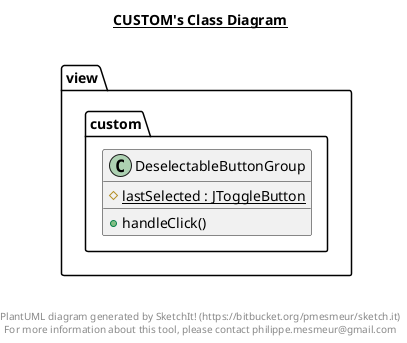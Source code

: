 @startuml

title __CUSTOM's Class Diagram__\n

  namespace view {
    namespace custom {
      class view.custom.DeselectableButtonGroup {
          {static} # lastSelected : JToggleButton
          + handleClick()
      }
    }
  }
  



right footer


PlantUML diagram generated by SketchIt! (https://bitbucket.org/pmesmeur/sketch.it)
For more information about this tool, please contact philippe.mesmeur@gmail.com
endfooter

@enduml
